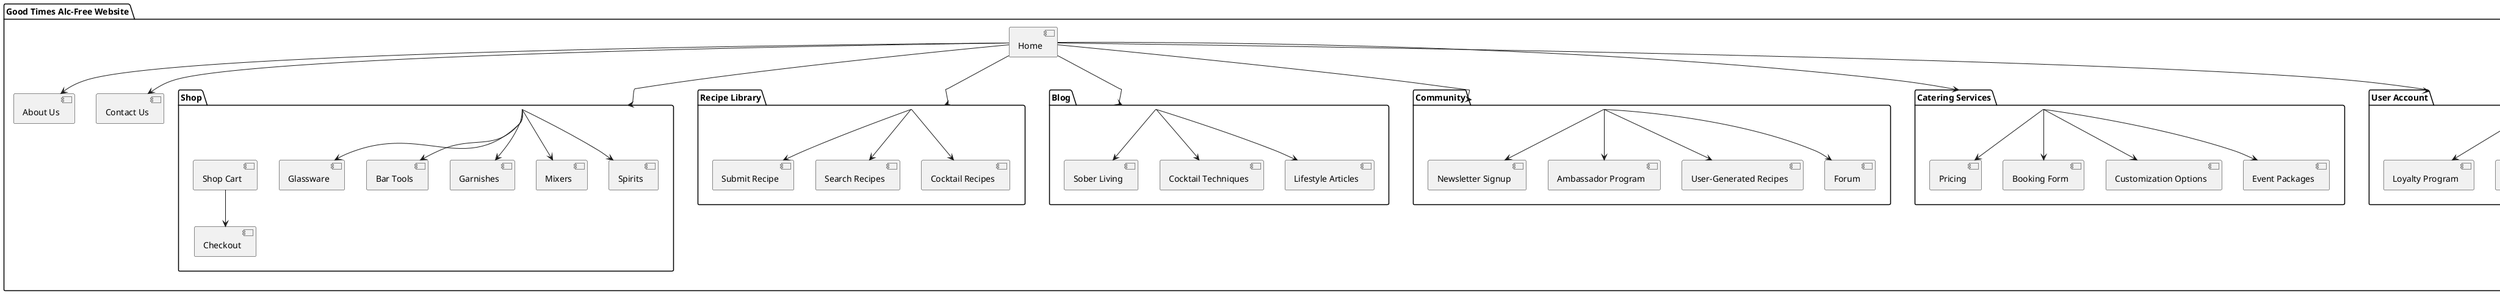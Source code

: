 @startuml
package "Good Times Alc-Free Website" {
    [Home]
    [About Us]
    [Shop]
    [Recipe Library]
    [Blog]
    [Community]
    [Catering Services]
    [Contact Us]
    [User Account]

    [Home] --> [About Us]
    [Home] --> [Shop]
    [Home] --> [Recipe Library]
    [Home] --> [Blog]
    [Home] --> [Community]
    [Home] --> [Catering Services]
    [Home] --> [Contact Us]
    [Home] --> [User Account]

    package "Shop" {
        [Spirits]
        [Mixers]
        [Garnishes]
        [Bar Tools]
        [Glassware]
        [Shop Cart]
        [Checkout]

        [Shop] --> [Spirits]
        [Shop] --> [Mixers]
        [Shop] --> [Garnishes]
        [Shop] --> [Bar Tools]
        [Shop] --> [Glassware]
        [Shop Cart] --> [Checkout]
    }

    package "Recipe Library" {
        [Cocktail Recipes]
        [Search Recipes]
        [Submit Recipe]

        [Recipe Library] --> [Cocktail Recipes]
        [Recipe Library] --> [Search Recipes]
        [Recipe Library] --> [Submit Recipe]
    }

    package "Blog" {
        [Lifestyle Articles]
        [Cocktail Techniques]
        [Sober Living]

        [Blog] --> [Lifestyle Articles]
        [Blog] --> [Cocktail Techniques]
        [Blog] --> [Sober Living]
    }

    package "Community" {
        [Forum]
        [User-Generated Recipes]
        [Ambassador Program]
        [Newsletter Signup]

        [Community] --> [Forum]
        [Community] --> [User-Generated Recipes]
        [Community] --> [Ambassador Program]
        [Community] --> [Newsletter Signup]
    }

    package "Catering Services" {
        [Event Packages]
        [Customization Options]
        [Booking Form]
        [Pricing]

        [Catering Services] --> [Event Packages]
        [Catering Services] --> [Customization Options]
        [Catering Services] --> [Booking Form]
        [Catering Services] --> [Pricing]
    }

    package "User Account" {
        [Profile]
        [Order History]
        [Saved Recipes]
        [Loyalty Program]

        [User Account] --> [Profile]
        [User Account] --> [Order History]
        [User Account] --> [Saved Recipes]
        [User Account] --> [Loyalty Program]
    }
}
@enduml

